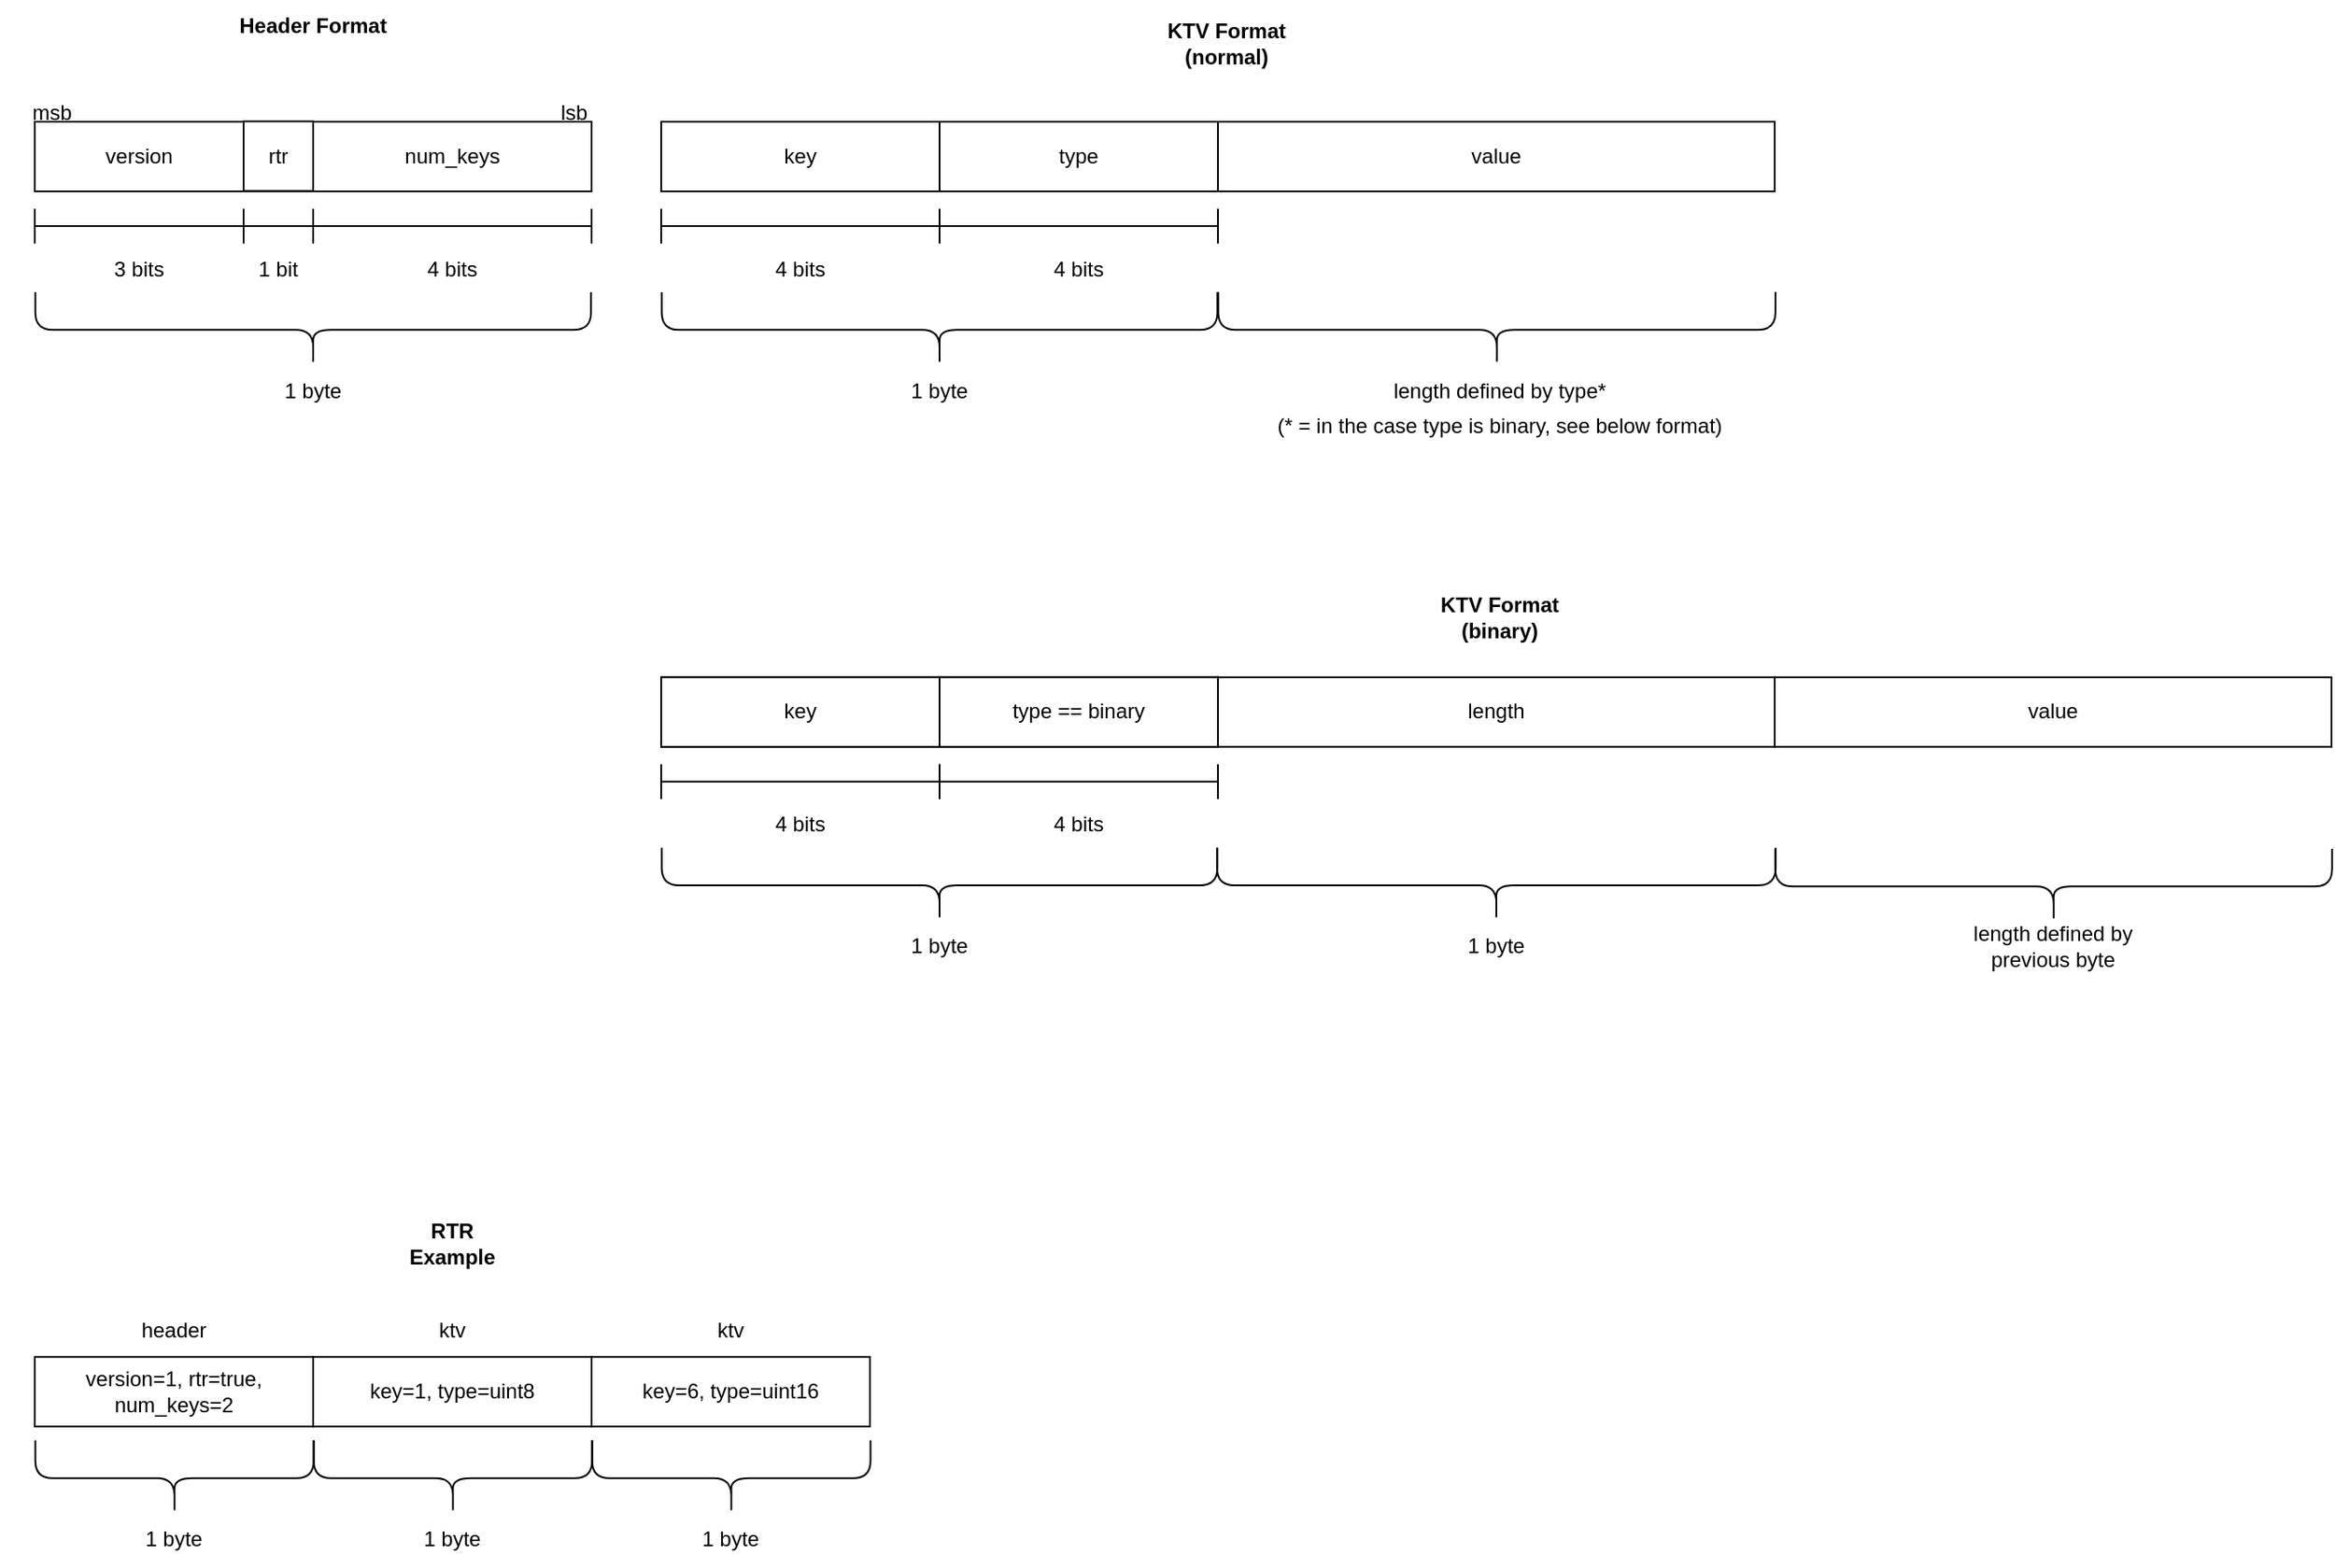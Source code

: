 <mxfile version="21.3.7" type="device">
  <diagram name="Page-1" id="-SX_BzPOA6vAbxGaIQ-t">
    <mxGraphModel dx="1673" dy="946" grid="1" gridSize="10" guides="1" tooltips="1" connect="1" arrows="1" fold="1" page="1" pageScale="1" pageWidth="850" pageHeight="1100" math="0" shadow="0">
      <root>
        <mxCell id="0" />
        <mxCell id="1" parent="0" />
        <mxCell id="-yvm5NWtW9Nutd4gs-l9-1" value="" style="rounded=0;whiteSpace=wrap;html=1;strokeWidth=1;" vertex="1" parent="1">
          <mxGeometry x="120" y="320" width="320" height="40" as="geometry" />
        </mxCell>
        <mxCell id="-yvm5NWtW9Nutd4gs-l9-4" value="version" style="rounded=0;whiteSpace=wrap;html=1;" vertex="1" parent="1">
          <mxGeometry x="120" y="320" width="120" height="40" as="geometry" />
        </mxCell>
        <mxCell id="-yvm5NWtW9Nutd4gs-l9-2" value="" style="shape=curlyBracket;whiteSpace=wrap;html=1;rounded=1;labelPosition=left;verticalLabelPosition=middle;align=right;verticalAlign=middle;rotation=-90;" vertex="1" parent="1">
          <mxGeometry x="258.33" y="280" width="43.33" height="319.37" as="geometry" />
        </mxCell>
        <mxCell id="-yvm5NWtW9Nutd4gs-l9-3" value="1 byte" style="text;html=1;strokeColor=none;fillColor=none;align=center;verticalAlign=middle;whiteSpace=wrap;rounded=0;" vertex="1" parent="1">
          <mxGeometry x="250" y="460" width="60" height="30" as="geometry" />
        </mxCell>
        <mxCell id="-yvm5NWtW9Nutd4gs-l9-6" value="rtr" style="rounded=0;whiteSpace=wrap;html=1;" vertex="1" parent="1">
          <mxGeometry x="240" y="319.77" width="40" height="40" as="geometry" />
        </mxCell>
        <mxCell id="-yvm5NWtW9Nutd4gs-l9-9" value="3 bits" style="text;html=1;strokeColor=none;fillColor=none;align=center;verticalAlign=middle;whiteSpace=wrap;rounded=0;" vertex="1" parent="1">
          <mxGeometry x="150" y="390" width="60" height="30" as="geometry" />
        </mxCell>
        <mxCell id="-yvm5NWtW9Nutd4gs-l9-12" value="" style="shape=crossbar;whiteSpace=wrap;html=1;rounded=1;" vertex="1" parent="1">
          <mxGeometry x="120" y="370" width="120" height="20" as="geometry" />
        </mxCell>
        <mxCell id="-yvm5NWtW9Nutd4gs-l9-13" value="" style="shape=crossbar;whiteSpace=wrap;html=1;rounded=1;" vertex="1" parent="1">
          <mxGeometry x="240" y="370" width="40" height="20" as="geometry" />
        </mxCell>
        <mxCell id="-yvm5NWtW9Nutd4gs-l9-14" value="" style="shape=crossbar;whiteSpace=wrap;html=1;rounded=1;" vertex="1" parent="1">
          <mxGeometry x="280" y="370" width="160" height="20" as="geometry" />
        </mxCell>
        <mxCell id="-yvm5NWtW9Nutd4gs-l9-15" value="1 bit" style="text;html=1;strokeColor=none;fillColor=none;align=center;verticalAlign=middle;whiteSpace=wrap;rounded=0;" vertex="1" parent="1">
          <mxGeometry x="230" y="390" width="60" height="30" as="geometry" />
        </mxCell>
        <mxCell id="-yvm5NWtW9Nutd4gs-l9-16" value="4 bits" style="text;html=1;strokeColor=none;fillColor=none;align=center;verticalAlign=middle;whiteSpace=wrap;rounded=0;" vertex="1" parent="1">
          <mxGeometry x="330" y="390" width="60" height="30" as="geometry" />
        </mxCell>
        <mxCell id="-yvm5NWtW9Nutd4gs-l9-17" value="Header Format" style="text;html=1;strokeColor=none;fillColor=none;align=center;verticalAlign=middle;whiteSpace=wrap;rounded=0;fontStyle=1" vertex="1" parent="1">
          <mxGeometry x="229.99" y="250" width="100.01" height="30" as="geometry" />
        </mxCell>
        <mxCell id="-yvm5NWtW9Nutd4gs-l9-18" value="" style="rounded=0;whiteSpace=wrap;html=1;strokeWidth=1;" vertex="1" parent="1">
          <mxGeometry x="480" y="320" width="320" height="40" as="geometry" />
        </mxCell>
        <mxCell id="-yvm5NWtW9Nutd4gs-l9-20" value="" style="shape=curlyBracket;whiteSpace=wrap;html=1;rounded=1;labelPosition=left;verticalLabelPosition=middle;align=right;verticalAlign=middle;rotation=-90;" vertex="1" parent="1">
          <mxGeometry x="618.33" y="280" width="43.33" height="319.37" as="geometry" />
        </mxCell>
        <mxCell id="-yvm5NWtW9Nutd4gs-l9-21" value="1 byte" style="text;html=1;strokeColor=none;fillColor=none;align=center;verticalAlign=middle;whiteSpace=wrap;rounded=0;" vertex="1" parent="1">
          <mxGeometry x="610" y="460" width="60" height="30" as="geometry" />
        </mxCell>
        <mxCell id="-yvm5NWtW9Nutd4gs-l9-23" value="key" style="rounded=0;whiteSpace=wrap;html=1;" vertex="1" parent="1">
          <mxGeometry x="480" y="320" width="160" height="40" as="geometry" />
        </mxCell>
        <mxCell id="-yvm5NWtW9Nutd4gs-l9-24" value="4 bits" style="text;html=1;strokeColor=none;fillColor=none;align=center;verticalAlign=middle;whiteSpace=wrap;rounded=0;" vertex="1" parent="1">
          <mxGeometry x="530" y="390" width="60" height="30" as="geometry" />
        </mxCell>
        <mxCell id="-yvm5NWtW9Nutd4gs-l9-25" value="" style="shape=crossbar;whiteSpace=wrap;html=1;rounded=1;" vertex="1" parent="1">
          <mxGeometry x="480" y="370" width="160" height="20" as="geometry" />
        </mxCell>
        <mxCell id="-yvm5NWtW9Nutd4gs-l9-30" value="KTV Format (normal)" style="text;html=1;strokeColor=none;fillColor=none;align=center;verticalAlign=middle;whiteSpace=wrap;rounded=0;fontStyle=1" vertex="1" parent="1">
          <mxGeometry x="760" y="260" width="90" height="30" as="geometry" />
        </mxCell>
        <mxCell id="-yvm5NWtW9Nutd4gs-l9-31" value="type" style="rounded=0;whiteSpace=wrap;html=1;" vertex="1" parent="1">
          <mxGeometry x="640" y="320" width="160" height="40" as="geometry" />
        </mxCell>
        <mxCell id="-yvm5NWtW9Nutd4gs-l9-32" value="lsb" style="text;html=1;strokeColor=none;fillColor=none;align=center;verticalAlign=middle;whiteSpace=wrap;rounded=0;" vertex="1" parent="1">
          <mxGeometry x="400" y="300" width="60" height="30" as="geometry" />
        </mxCell>
        <mxCell id="-yvm5NWtW9Nutd4gs-l9-33" value="msb" style="text;html=1;strokeColor=none;fillColor=none;align=center;verticalAlign=middle;whiteSpace=wrap;rounded=0;" vertex="1" parent="1">
          <mxGeometry x="100" y="300" width="60" height="30" as="geometry" />
        </mxCell>
        <mxCell id="-yvm5NWtW9Nutd4gs-l9-35" value="4 bits" style="text;html=1;strokeColor=none;fillColor=none;align=center;verticalAlign=middle;whiteSpace=wrap;rounded=0;" vertex="1" parent="1">
          <mxGeometry x="690" y="390" width="60" height="30" as="geometry" />
        </mxCell>
        <mxCell id="-yvm5NWtW9Nutd4gs-l9-36" value="" style="shape=crossbar;whiteSpace=wrap;html=1;rounded=1;" vertex="1" parent="1">
          <mxGeometry x="640" y="370" width="160" height="20" as="geometry" />
        </mxCell>
        <mxCell id="-yvm5NWtW9Nutd4gs-l9-37" value="value" style="rounded=0;whiteSpace=wrap;html=1;" vertex="1" parent="1">
          <mxGeometry x="800" y="320" width="320" height="40" as="geometry" />
        </mxCell>
        <mxCell id="-yvm5NWtW9Nutd4gs-l9-38" value="" style="shape=curlyBracket;whiteSpace=wrap;html=1;rounded=1;labelPosition=left;verticalLabelPosition=middle;align=right;verticalAlign=middle;rotation=-90;" vertex="1" parent="1">
          <mxGeometry x="938.64" y="279.46" width="43.33" height="320.23" as="geometry" />
        </mxCell>
        <mxCell id="-yvm5NWtW9Nutd4gs-l9-39" value="length defined by type*" style="text;html=1;strokeColor=none;fillColor=none;align=center;verticalAlign=middle;whiteSpace=wrap;rounded=0;" vertex="1" parent="1">
          <mxGeometry x="892.15" y="460" width="140" height="30" as="geometry" />
        </mxCell>
        <mxCell id="-yvm5NWtW9Nutd4gs-l9-40" value="" style="rounded=0;whiteSpace=wrap;html=1;strokeWidth=1;" vertex="1" parent="1">
          <mxGeometry x="480" y="639.37" width="320" height="40" as="geometry" />
        </mxCell>
        <mxCell id="-yvm5NWtW9Nutd4gs-l9-41" value="" style="shape=curlyBracket;whiteSpace=wrap;html=1;rounded=1;labelPosition=left;verticalLabelPosition=middle;align=right;verticalAlign=middle;rotation=-90;" vertex="1" parent="1">
          <mxGeometry x="618.33" y="599.37" width="43.33" height="319.37" as="geometry" />
        </mxCell>
        <mxCell id="-yvm5NWtW9Nutd4gs-l9-42" value="1 byte" style="text;html=1;strokeColor=none;fillColor=none;align=center;verticalAlign=middle;whiteSpace=wrap;rounded=0;" vertex="1" parent="1">
          <mxGeometry x="610" y="779.37" width="60" height="30" as="geometry" />
        </mxCell>
        <mxCell id="-yvm5NWtW9Nutd4gs-l9-43" value="key" style="rounded=0;whiteSpace=wrap;html=1;" vertex="1" parent="1">
          <mxGeometry x="480" y="639.37" width="160" height="40" as="geometry" />
        </mxCell>
        <mxCell id="-yvm5NWtW9Nutd4gs-l9-44" value="4 bits" style="text;html=1;strokeColor=none;fillColor=none;align=center;verticalAlign=middle;whiteSpace=wrap;rounded=0;" vertex="1" parent="1">
          <mxGeometry x="530" y="709.37" width="60" height="30" as="geometry" />
        </mxCell>
        <mxCell id="-yvm5NWtW9Nutd4gs-l9-45" value="" style="shape=crossbar;whiteSpace=wrap;html=1;rounded=1;" vertex="1" parent="1">
          <mxGeometry x="480" y="689.37" width="160" height="20" as="geometry" />
        </mxCell>
        <mxCell id="-yvm5NWtW9Nutd4gs-l9-47" value="type == binary" style="rounded=0;whiteSpace=wrap;html=1;" vertex="1" parent="1">
          <mxGeometry x="640" y="639.37" width="160" height="40" as="geometry" />
        </mxCell>
        <mxCell id="-yvm5NWtW9Nutd4gs-l9-48" value="4 bits" style="text;html=1;strokeColor=none;fillColor=none;align=center;verticalAlign=middle;whiteSpace=wrap;rounded=0;" vertex="1" parent="1">
          <mxGeometry x="690" y="709.37" width="60" height="30" as="geometry" />
        </mxCell>
        <mxCell id="-yvm5NWtW9Nutd4gs-l9-49" value="" style="shape=crossbar;whiteSpace=wrap;html=1;rounded=1;" vertex="1" parent="1">
          <mxGeometry x="640" y="689.37" width="160" height="20" as="geometry" />
        </mxCell>
        <mxCell id="-yvm5NWtW9Nutd4gs-l9-50" value="length" style="rounded=0;whiteSpace=wrap;html=1;" vertex="1" parent="1">
          <mxGeometry x="800" y="639.37" width="320" height="40" as="geometry" />
        </mxCell>
        <mxCell id="-yvm5NWtW9Nutd4gs-l9-51" value="" style="shape=curlyBracket;whiteSpace=wrap;html=1;rounded=1;labelPosition=left;verticalLabelPosition=middle;align=right;verticalAlign=middle;rotation=-90;" vertex="1" parent="1">
          <mxGeometry x="938.34" y="598.5" width="43.33" height="321.1" as="geometry" />
        </mxCell>
        <mxCell id="-yvm5NWtW9Nutd4gs-l9-52" value="length defined by previous byte" style="text;html=1;strokeColor=none;fillColor=none;align=center;verticalAlign=middle;whiteSpace=wrap;rounded=0;" vertex="1" parent="1">
          <mxGeometry x="1210.33" y="779.37" width="140" height="30" as="geometry" />
        </mxCell>
        <mxCell id="-yvm5NWtW9Nutd4gs-l9-53" value="value" style="rounded=0;whiteSpace=wrap;html=1;" vertex="1" parent="1">
          <mxGeometry x="1120" y="639.37" width="320" height="40" as="geometry" />
        </mxCell>
        <mxCell id="-yvm5NWtW9Nutd4gs-l9-54" value="1 byte" style="text;html=1;strokeColor=none;fillColor=none;align=center;verticalAlign=middle;whiteSpace=wrap;rounded=0;" vertex="1" parent="1">
          <mxGeometry x="930" y="779.37" width="60" height="30" as="geometry" />
        </mxCell>
        <mxCell id="-yvm5NWtW9Nutd4gs-l9-55" value="" style="shape=curlyBracket;whiteSpace=wrap;html=1;rounded=1;labelPosition=left;verticalLabelPosition=middle;align=right;verticalAlign=middle;rotation=-90;" vertex="1" parent="1">
          <mxGeometry x="1258.66" y="599.68" width="43.33" height="320" as="geometry" />
        </mxCell>
        <mxCell id="-yvm5NWtW9Nutd4gs-l9-56" value="(* = in the case type is binary, see below format)" style="text;html=1;strokeColor=none;fillColor=none;align=center;verticalAlign=middle;whiteSpace=wrap;rounded=0;" vertex="1" parent="1">
          <mxGeometry x="827.15" y="480" width="270" height="30" as="geometry" />
        </mxCell>
        <mxCell id="-yvm5NWtW9Nutd4gs-l9-59" value="num_keys" style="rounded=0;whiteSpace=wrap;html=1;" vertex="1" parent="1">
          <mxGeometry x="280" y="320" width="160" height="40" as="geometry" />
        </mxCell>
        <mxCell id="-yvm5NWtW9Nutd4gs-l9-60" value="key=1, type=uint8" style="rounded=0;whiteSpace=wrap;html=1;strokeWidth=1;" vertex="1" parent="1">
          <mxGeometry x="280" y="1030.16" width="160" height="40" as="geometry" />
        </mxCell>
        <mxCell id="-yvm5NWtW9Nutd4gs-l9-75" value="key=6, type=uint16" style="rounded=0;whiteSpace=wrap;html=1;strokeWidth=1;" vertex="1" parent="1">
          <mxGeometry x="440" y="1030.16" width="160" height="40" as="geometry" />
        </mxCell>
        <mxCell id="-yvm5NWtW9Nutd4gs-l9-76" value="version=1, rtr=true, num_keys=2" style="rounded=0;whiteSpace=wrap;html=1;strokeWidth=1;" vertex="1" parent="1">
          <mxGeometry x="120" y="1030.16" width="160" height="40" as="geometry" />
        </mxCell>
        <mxCell id="-yvm5NWtW9Nutd4gs-l9-77" value="" style="shape=curlyBracket;whiteSpace=wrap;html=1;rounded=1;labelPosition=left;verticalLabelPosition=middle;align=right;verticalAlign=middle;rotation=-90;" vertex="1" parent="1">
          <mxGeometry x="178.64" y="1019.85" width="43.33" height="160" as="geometry" />
        </mxCell>
        <mxCell id="-yvm5NWtW9Nutd4gs-l9-78" value="1 byte" style="text;html=1;strokeColor=none;fillColor=none;align=center;verticalAlign=middle;whiteSpace=wrap;rounded=0;" vertex="1" parent="1">
          <mxGeometry x="170" y="1120.16" width="60" height="30" as="geometry" />
        </mxCell>
        <mxCell id="-yvm5NWtW9Nutd4gs-l9-81" value="" style="shape=curlyBracket;whiteSpace=wrap;html=1;rounded=1;labelPosition=left;verticalLabelPosition=middle;align=right;verticalAlign=middle;rotation=-90;" vertex="1" parent="1">
          <mxGeometry x="338.64" y="1019.85" width="43.33" height="160" as="geometry" />
        </mxCell>
        <mxCell id="-yvm5NWtW9Nutd4gs-l9-82" value="1 byte" style="text;html=1;strokeColor=none;fillColor=none;align=center;verticalAlign=middle;whiteSpace=wrap;rounded=0;" vertex="1" parent="1">
          <mxGeometry x="330" y="1120.16" width="60" height="30" as="geometry" />
        </mxCell>
        <mxCell id="-yvm5NWtW9Nutd4gs-l9-83" value="" style="shape=curlyBracket;whiteSpace=wrap;html=1;rounded=1;labelPosition=left;verticalLabelPosition=middle;align=right;verticalAlign=middle;rotation=-90;" vertex="1" parent="1">
          <mxGeometry x="498.64" y="1019.85" width="43.33" height="160" as="geometry" />
        </mxCell>
        <mxCell id="-yvm5NWtW9Nutd4gs-l9-84" value="1 byte" style="text;html=1;strokeColor=none;fillColor=none;align=center;verticalAlign=middle;whiteSpace=wrap;rounded=0;" vertex="1" parent="1">
          <mxGeometry x="490" y="1120.16" width="60" height="30" as="geometry" />
        </mxCell>
        <mxCell id="-yvm5NWtW9Nutd4gs-l9-86" value="RTR Example" style="text;html=1;strokeColor=none;fillColor=none;align=center;verticalAlign=middle;whiteSpace=wrap;rounded=0;fontStyle=1" vertex="1" parent="1">
          <mxGeometry x="330.3" y="950" width="60" height="30" as="geometry" />
        </mxCell>
        <mxCell id="-yvm5NWtW9Nutd4gs-l9-87" value="header" style="text;html=1;strokeColor=none;fillColor=none;align=center;verticalAlign=middle;whiteSpace=wrap;rounded=0;" vertex="1" parent="1">
          <mxGeometry x="170.3" y="1000.16" width="60" height="30" as="geometry" />
        </mxCell>
        <mxCell id="-yvm5NWtW9Nutd4gs-l9-88" value="ktv" style="text;html=1;strokeColor=none;fillColor=none;align=center;verticalAlign=middle;whiteSpace=wrap;rounded=0;" vertex="1" parent="1">
          <mxGeometry x="330.3" y="1000.16" width="60" height="30" as="geometry" />
        </mxCell>
        <mxCell id="-yvm5NWtW9Nutd4gs-l9-89" value="ktv" style="text;html=1;strokeColor=none;fillColor=none;align=center;verticalAlign=middle;whiteSpace=wrap;rounded=0;" vertex="1" parent="1">
          <mxGeometry x="490.3" y="1000.16" width="60" height="30" as="geometry" />
        </mxCell>
        <mxCell id="-yvm5NWtW9Nutd4gs-l9-90" value="KTV Format (binary)" style="text;html=1;strokeColor=none;fillColor=none;align=center;verticalAlign=middle;whiteSpace=wrap;rounded=0;fontStyle=1" vertex="1" parent="1">
          <mxGeometry x="917.15" y="590" width="90" height="30" as="geometry" />
        </mxCell>
      </root>
    </mxGraphModel>
  </diagram>
</mxfile>
